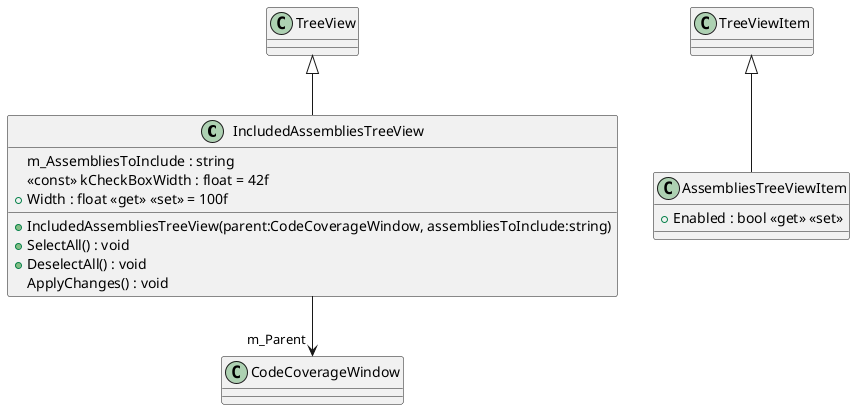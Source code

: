 @startuml
class IncludedAssembliesTreeView {
    m_AssembliesToInclude : string
    <<const>> kCheckBoxWidth : float = 42f
    + Width : float <<get>> <<set>> = 100f
    + IncludedAssembliesTreeView(parent:CodeCoverageWindow, assembliesToInclude:string)
    + SelectAll() : void
    + DeselectAll() : void
    ApplyChanges() : void
}
class AssembliesTreeViewItem {
    + Enabled : bool <<get>> <<set>>
}
TreeView <|-- IncludedAssembliesTreeView
IncludedAssembliesTreeView --> "m_Parent" CodeCoverageWindow
TreeViewItem <|-- AssembliesTreeViewItem
@enduml
